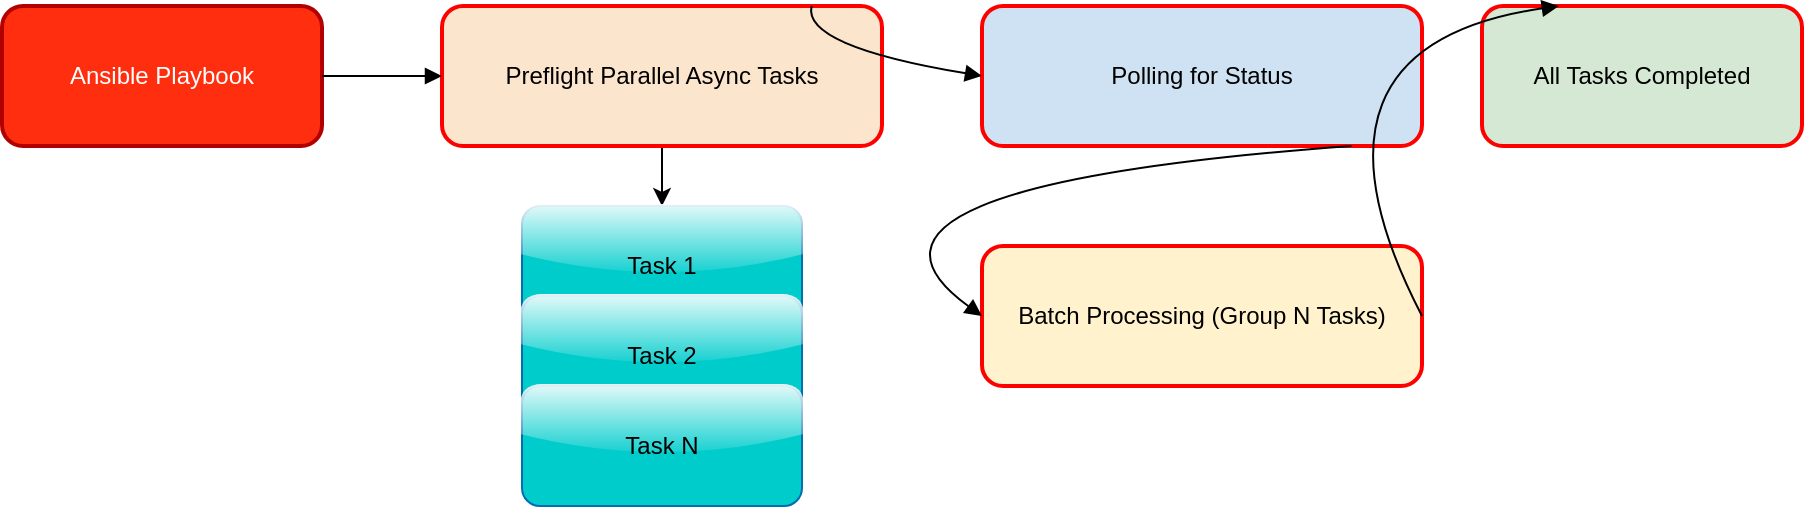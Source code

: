 <mxfile version="24.7.7">
  <diagram name="Advanced Ansible Parallel Async Tasks and Batch Processing" id="0">
    <mxGraphModel dx="1434" dy="718" grid="1" gridSize="10" guides="1" tooltips="1" connect="1" arrows="1" fold="1" page="1" pageScale="1" pageWidth="1169" pageHeight="827" math="0" shadow="0">
      <root>
        <mxCell id="0" />
        <mxCell id="1" parent="0" />
        <mxCell id="2" value="Ansible Playbook" style="whiteSpace=wrap;rounded=1;fillColor=#FF2E0F;strokeColor=#B20000;strokeWidth=2;fontColor=#ffffff;" parent="1" vertex="1">
          <mxGeometry x="160" y="80" width="160" height="70" as="geometry" />
        </mxCell>
        <mxCell id="ZZbSnGLmqk4w4FcC-EZE-14" style="edgeStyle=orthogonalEdgeStyle;rounded=0;orthogonalLoop=1;jettySize=auto;html=1;exitX=0.5;exitY=1;exitDx=0;exitDy=0;" edge="1" parent="1" source="3" target="4">
          <mxGeometry relative="1" as="geometry" />
        </mxCell>
        <mxCell id="3" value="Preflight Parallel Async Tasks" style="whiteSpace=wrap;rounded=1;fillColor=#FCE5CD;strokeColor=#FF0000;strokeWidth=2;" parent="1" vertex="1">
          <mxGeometry x="380" y="80" width="220" height="70" as="geometry" />
        </mxCell>
        <mxCell id="4" value="Task 1" style="whiteSpace=wrap;fillColor=#00CCCC;strokeColor=#006EAF;rounded=1;fontColor=#000000;gradientColor=none;shadow=0;glass=1;" parent="1" vertex="1">
          <mxGeometry x="420" y="180" width="140" height="60" as="geometry" />
        </mxCell>
        <mxCell id="5" value="Task 2" style="whiteSpace=wrap;fillColor=#00CCCC;strokeColor=#006EAF;rounded=1;fontColor=#000000;glass=1;" parent="1" vertex="1">
          <mxGeometry x="420" y="225" width="140" height="60" as="geometry" />
        </mxCell>
        <mxCell id="6" value="Task N" style="whiteSpace=wrap;fillColor=#00CCCC;strokeColor=#006EAF;rounded=1;fontColor=#000000;glass=1;" parent="1" vertex="1">
          <mxGeometry x="420" y="270" width="140" height="60" as="geometry" />
        </mxCell>
        <mxCell id="7" value="Polling for Status" style="whiteSpace=wrap;rounded=1;fillColor=#CFE2F3;strokeColor=#FF0000;strokeWidth=2;" parent="1" vertex="1">
          <mxGeometry x="650" y="80" width="220" height="70" as="geometry" />
        </mxCell>
        <mxCell id="8" value="Batch Processing (Group N Tasks)" style="whiteSpace=wrap;rounded=1;fillColor=#FFF2CC;strokeColor=#FF0000;strokeWidth=2;" parent="1" vertex="1">
          <mxGeometry x="650" y="200" width="220" height="70" as="geometry" />
        </mxCell>
        <mxCell id="9" value="All Tasks Completed" style="whiteSpace=wrap;rounded=1;fillColor=#d5e8d4;strokeColor=#FF0000;strokeWidth=2;" parent="1" vertex="1">
          <mxGeometry x="900" y="80" width="160" height="70" as="geometry" />
        </mxCell>
        <mxCell id="10" value="" style="curved=1;startArrow=none;endArrow=block;exitX=1.01;exitY=0.5;entryX=0.01;entryY=0.5;" parent="1" source="2" target="3" edge="1">
          <mxGeometry relative="1" as="geometry">
            <Array as="points" />
          </mxGeometry>
        </mxCell>
        <mxCell id="11" value="" style="curved=1;startArrow=none;endArrow=block;exitX=0.84;exitY=0;entryX=0;entryY=0.5;" parent="1" source="3" target="7" edge="1">
          <mxGeometry relative="1" as="geometry">
            <Array as="points">
              <mxPoint x="560" y="100" />
            </Array>
          </mxGeometry>
        </mxCell>
        <mxCell id="12" value="" style="curved=1;startArrow=none;endArrow=block;exitX=0.84;exitY=1;entryX=0;entryY=0.5;" parent="1" source="7" target="8" edge="1">
          <mxGeometry relative="1" as="geometry">
            <Array as="points">
              <mxPoint x="560" y="170" />
            </Array>
          </mxGeometry>
        </mxCell>
        <mxCell id="13" value="" style="curved=1;startArrow=none;endArrow=block;exitX=0.99;exitY=0.5;entryX=0.24;entryY=0;" parent="1" source="8" target="9" edge="1">
          <mxGeometry relative="1" as="geometry">
            <Array as="points">
              <mxPoint x="800" y="100" />
            </Array>
          </mxGeometry>
        </mxCell>
      </root>
    </mxGraphModel>
  </diagram>
</mxfile>
